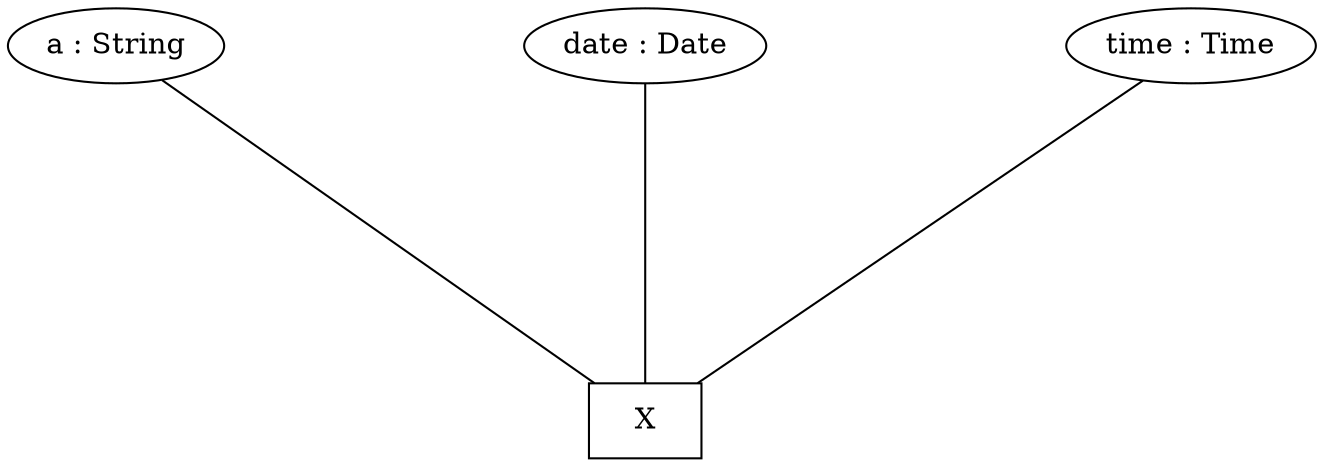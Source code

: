 // Code generated by Umple @UMPLE_VERSION@

digraph "IncreaseERSep" {
  rankdir="BT"
  node [ratio="auto" shape=record margin=0; href="javascript:Action.selectClass(&quot;\N&quot;);"];
nodesep =2.0;ranksep =2.0;
  // Class: X
  "X" [shape=rectangle, label="   X   ",
   tooltip="class X
"];

  // Attributes for X
  "aX" [shape=ellipse, label="   a\ :\ String   ", tooltip="String a&#13;"];
  "X" -> "aX" [arrowhead="none"];

  "dateX" [shape=ellipse, label="   date\ :\ Date   ", tooltip="Date date&#13;"];
  "X" -> "dateX" [arrowhead="none"];

  "timeX" [shape=ellipse, label="   time\ :\ Time   ", tooltip="Time time&#13;"];
  "X" -> "timeX" [arrowhead="none"];

  // All associations
}
